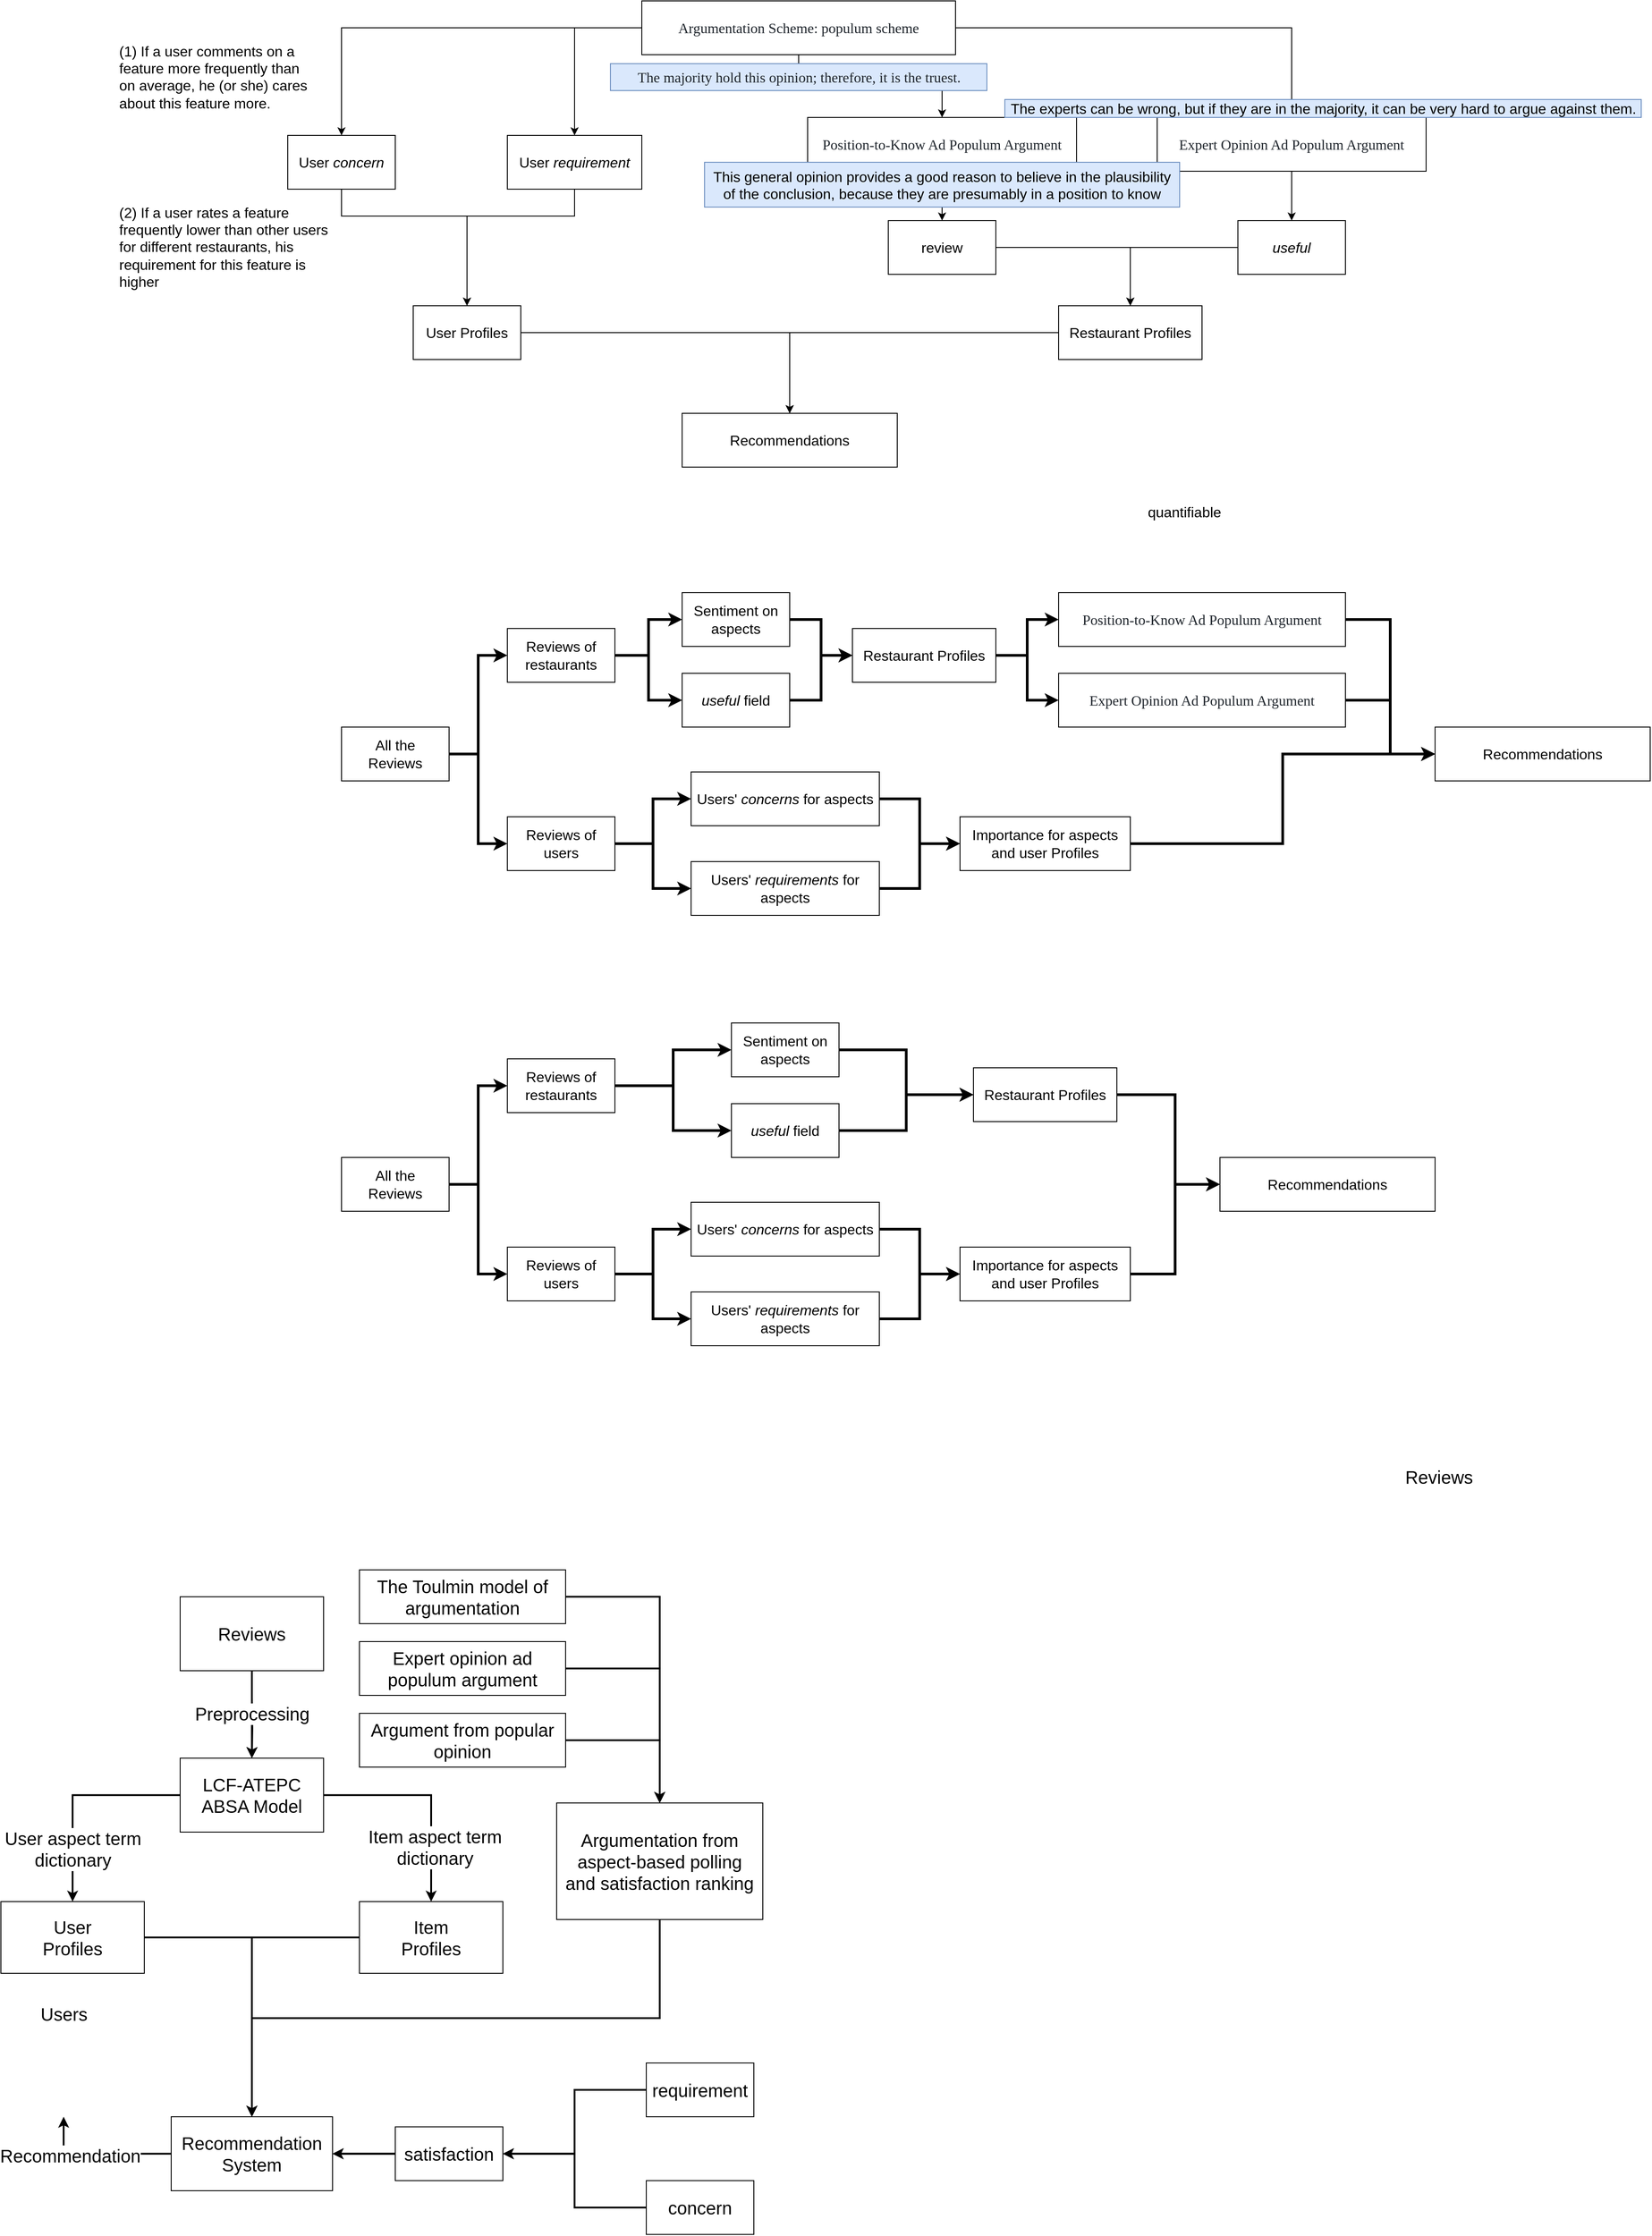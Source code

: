 <mxfile version="18.0.5" type="github">
  <diagram id="-7cnZ0lrCwhWsJX9__lo" name="Page-1">
    <mxGraphModel dx="2639" dy="949" grid="1" gridSize="10" guides="1" tooltips="1" connect="1" arrows="1" fold="1" page="1" pageScale="1" pageWidth="827" pageHeight="1169" math="0" shadow="0">
      <root>
        <mxCell id="0" />
        <mxCell id="1" parent="0" />
        <mxCell id="W4EaKwn7kspA77nLc4uK-12" style="edgeStyle=orthogonalEdgeStyle;rounded=0;orthogonalLoop=1;jettySize=auto;html=1;fontSize=16;" parent="1" source="W4EaKwn7kspA77nLc4uK-1" target="W4EaKwn7kspA77nLc4uK-11" edge="1">
          <mxGeometry relative="1" as="geometry" />
        </mxCell>
        <mxCell id="W4EaKwn7kspA77nLc4uK-1" value="&lt;font style=&quot;font-size: 16px;&quot;&gt;User Profiles&lt;/font&gt;" style="rounded=0;whiteSpace=wrap;html=1;" parent="1" vertex="1">
          <mxGeometry x="180" y="380" width="120" height="60" as="geometry" />
        </mxCell>
        <mxCell id="W4EaKwn7kspA77nLc4uK-13" style="edgeStyle=orthogonalEdgeStyle;rounded=0;orthogonalLoop=1;jettySize=auto;html=1;fontSize=16;" parent="1" source="W4EaKwn7kspA77nLc4uK-2" target="W4EaKwn7kspA77nLc4uK-11" edge="1">
          <mxGeometry relative="1" as="geometry" />
        </mxCell>
        <mxCell id="W4EaKwn7kspA77nLc4uK-2" value="&lt;font style=&quot;font-size: 16px;&quot;&gt;Restaurant Profiles&lt;/font&gt;" style="rounded=0;whiteSpace=wrap;html=1;" parent="1" vertex="1">
          <mxGeometry x="900" y="380" width="160" height="60" as="geometry" />
        </mxCell>
        <mxCell id="W4EaKwn7kspA77nLc4uK-4" value="&lt;div style=&quot;&quot;&gt;&lt;span style=&quot;background-color: initial;&quot;&gt;(1) If a user comments on a feature more frequently than on average, he (or she) cares about this feature more.&lt;/span&gt;&lt;/div&gt;" style="text;whiteSpace=wrap;html=1;fontSize=16;align=left;" parent="1" vertex="1">
          <mxGeometry x="-150" y="80" width="220" height="90" as="geometry" />
        </mxCell>
        <mxCell id="W4EaKwn7kspA77nLc4uK-6" value="&lt;div style=&quot;&quot;&gt;(2) If a user rates a feature frequently lower than other users for different restaurants, his requirement for this feature is higher&lt;br&gt;&lt;/div&gt;" style="text;whiteSpace=wrap;html=1;fontSize=16;" parent="1" vertex="1">
          <mxGeometry x="-150" y="260" width="240" height="110" as="geometry" />
        </mxCell>
        <mxCell id="W4EaKwn7kspA77nLc4uK-9" value="" style="edgeStyle=orthogonalEdgeStyle;rounded=0;orthogonalLoop=1;jettySize=auto;html=1;fontSize=16;" parent="1" source="W4EaKwn7kspA77nLc4uK-7" target="W4EaKwn7kspA77nLc4uK-1" edge="1">
          <mxGeometry relative="1" as="geometry">
            <Array as="points">
              <mxPoint x="100" y="280" />
              <mxPoint x="240" y="280" />
            </Array>
          </mxGeometry>
        </mxCell>
        <mxCell id="W4EaKwn7kspA77nLc4uK-7" value="&lt;font style=&quot;font-size: 16px;&quot;&gt;User &lt;i&gt;concern&lt;/i&gt;&lt;/font&gt;" style="rounded=0;whiteSpace=wrap;html=1;" parent="1" vertex="1">
          <mxGeometry x="40" y="190" width="120" height="60" as="geometry" />
        </mxCell>
        <mxCell id="W4EaKwn7kspA77nLc4uK-10" style="edgeStyle=orthogonalEdgeStyle;rounded=0;orthogonalLoop=1;jettySize=auto;html=1;fontSize=16;" parent="1" source="W4EaKwn7kspA77nLc4uK-8" target="W4EaKwn7kspA77nLc4uK-1" edge="1">
          <mxGeometry relative="1" as="geometry">
            <Array as="points">
              <mxPoint x="360" y="280" />
              <mxPoint x="240" y="280" />
            </Array>
          </mxGeometry>
        </mxCell>
        <mxCell id="W4EaKwn7kspA77nLc4uK-8" value="&lt;font style=&quot;font-size: 16px;&quot;&gt;User &lt;i&gt;requirement&lt;/i&gt;&lt;/font&gt;" style="rounded=0;whiteSpace=wrap;html=1;" parent="1" vertex="1">
          <mxGeometry x="285" y="190" width="150" height="60" as="geometry" />
        </mxCell>
        <mxCell id="W4EaKwn7kspA77nLc4uK-11" value="&lt;font style=&quot;font-size: 16px;&quot;&gt;Recommendations&lt;/font&gt;" style="rounded=0;whiteSpace=wrap;html=1;" parent="1" vertex="1">
          <mxGeometry x="480" y="500" width="240" height="60" as="geometry" />
        </mxCell>
        <mxCell id="W4EaKwn7kspA77nLc4uK-16" style="edgeStyle=orthogonalEdgeStyle;rounded=0;orthogonalLoop=1;jettySize=auto;html=1;fontSize=16;" parent="1" source="W4EaKwn7kspA77nLc4uK-14" target="W4EaKwn7kspA77nLc4uK-7" edge="1">
          <mxGeometry relative="1" as="geometry" />
        </mxCell>
        <mxCell id="W4EaKwn7kspA77nLc4uK-18" style="edgeStyle=orthogonalEdgeStyle;rounded=0;orthogonalLoop=1;jettySize=auto;html=1;entryX=0.5;entryY=0;entryDx=0;entryDy=0;fontSize=16;exitX=0;exitY=0.5;exitDx=0;exitDy=0;" parent="1" source="W4EaKwn7kspA77nLc4uK-14" target="W4EaKwn7kspA77nLc4uK-8" edge="1">
          <mxGeometry relative="1" as="geometry" />
        </mxCell>
        <mxCell id="W4EaKwn7kspA77nLc4uK-22" style="edgeStyle=orthogonalEdgeStyle;rounded=0;orthogonalLoop=1;jettySize=auto;html=1;fontSize=16;" parent="1" source="W4EaKwn7kspA77nLc4uK-14" target="W4EaKwn7kspA77nLc4uK-20" edge="1">
          <mxGeometry relative="1" as="geometry" />
        </mxCell>
        <mxCell id="W4EaKwn7kspA77nLc4uK-23" style="edgeStyle=orthogonalEdgeStyle;rounded=0;orthogonalLoop=1;jettySize=auto;html=1;fontSize=16;" parent="1" source="W4EaKwn7kspA77nLc4uK-14" target="W4EaKwn7kspA77nLc4uK-21" edge="1">
          <mxGeometry relative="1" as="geometry" />
        </mxCell>
        <mxCell id="W4EaKwn7kspA77nLc4uK-14" value="&lt;p style=&quot;margin: 0px; font-variant-numeric: normal; font-variant-east-asian: normal; font-stretch: normal; line-height: normal; font-family: &amp;quot;Avenir Next&amp;quot;; color: rgb(30, 36, 43); text-align: start;&quot; class=&quot;p1&quot;&gt;Argumentation Scheme:&amp;nbsp;&lt;span style=&quot;background-color: initial;&quot;&gt;populum scheme&lt;/span&gt;&lt;/p&gt;" style="whiteSpace=wrap;html=1;fontSize=16;" parent="1" vertex="1">
          <mxGeometry x="435" y="40" width="350" height="60" as="geometry" />
        </mxCell>
        <mxCell id="W4EaKwn7kspA77nLc4uK-15" value="&lt;p style=&quot;margin: 0px; font-variant-numeric: normal; font-variant-east-asian: normal; font-stretch: normal; line-height: normal; font-family: &amp;quot;Avenir Next&amp;quot;; color: rgb(30, 36, 43); text-align: start;&quot; class=&quot;p1&quot;&gt;The majority hold this opinion; therefore, it is the truest.&lt;/p&gt;" style="text;html=1;align=center;verticalAlign=middle;resizable=0;points=[];autosize=1;strokeColor=#6c8ebf;fillColor=#dae8fc;fontSize=16;" parent="1" vertex="1">
          <mxGeometry x="400" y="110" width="420" height="30" as="geometry" />
        </mxCell>
        <mxCell id="W4EaKwn7kspA77nLc4uK-28" style="edgeStyle=orthogonalEdgeStyle;rounded=0;orthogonalLoop=1;jettySize=auto;html=1;fontSize=16;" parent="1" source="W4EaKwn7kspA77nLc4uK-20" target="W4EaKwn7kspA77nLc4uK-27" edge="1">
          <mxGeometry relative="1" as="geometry" />
        </mxCell>
        <mxCell id="W4EaKwn7kspA77nLc4uK-20" value="&lt;p style=&quot;margin: 0px; font-variant-numeric: normal; font-variant-east-asian: normal; font-stretch: normal; line-height: normal; font-family: &amp;quot;Avenir Next&amp;quot;; color: rgb(30, 36, 43); text-align: start;&quot; class=&quot;p1&quot;&gt;Position-to-Know Ad Populum Argument&lt;/p&gt;" style="whiteSpace=wrap;html=1;fontSize=16;" parent="1" vertex="1">
          <mxGeometry x="620" y="170" width="300" height="60" as="geometry" />
        </mxCell>
        <mxCell id="W4EaKwn7kspA77nLc4uK-25" value="" style="edgeStyle=orthogonalEdgeStyle;rounded=0;orthogonalLoop=1;jettySize=auto;html=1;fontSize=16;" parent="1" source="W4EaKwn7kspA77nLc4uK-21" target="W4EaKwn7kspA77nLc4uK-24" edge="1">
          <mxGeometry relative="1" as="geometry" />
        </mxCell>
        <mxCell id="W4EaKwn7kspA77nLc4uK-21" value="&lt;p style=&quot;margin: 0px; font-variant-numeric: normal; font-variant-east-asian: normal; font-stretch: normal; line-height: normal; font-family: &amp;quot;Avenir Next&amp;quot;; color: rgb(30, 36, 43); text-align: start;&quot; class=&quot;p1&quot;&gt;Expert Opinion Ad Populum Argument&lt;/p&gt;" style="whiteSpace=wrap;html=1;fontSize=16;" parent="1" vertex="1">
          <mxGeometry x="1010" y="170" width="300" height="60" as="geometry" />
        </mxCell>
        <mxCell id="W4EaKwn7kspA77nLc4uK-26" style="edgeStyle=orthogonalEdgeStyle;rounded=0;orthogonalLoop=1;jettySize=auto;html=1;fontSize=16;" parent="1" source="W4EaKwn7kspA77nLc4uK-24" target="W4EaKwn7kspA77nLc4uK-2" edge="1">
          <mxGeometry relative="1" as="geometry" />
        </mxCell>
        <mxCell id="W4EaKwn7kspA77nLc4uK-24" value="&lt;i&gt;useful&lt;/i&gt;" style="whiteSpace=wrap;html=1;fontSize=16;" parent="1" vertex="1">
          <mxGeometry x="1100" y="285" width="120" height="60" as="geometry" />
        </mxCell>
        <mxCell id="W4EaKwn7kspA77nLc4uK-29" style="edgeStyle=orthogonalEdgeStyle;rounded=0;orthogonalLoop=1;jettySize=auto;html=1;fontSize=16;" parent="1" source="W4EaKwn7kspA77nLc4uK-27" target="W4EaKwn7kspA77nLc4uK-2" edge="1">
          <mxGeometry relative="1" as="geometry" />
        </mxCell>
        <mxCell id="W4EaKwn7kspA77nLc4uK-27" value="review" style="whiteSpace=wrap;html=1;fontSize=16;" parent="1" vertex="1">
          <mxGeometry x="710" y="285" width="120" height="60" as="geometry" />
        </mxCell>
        <mxCell id="W4EaKwn7kspA77nLc4uK-31" value="This general opinion provides a good reason to believe in the plausibility of the conclusion, because they are presumably in a position to know" style="text;whiteSpace=wrap;html=1;fontSize=16;fillColor=#dae8fc;strokeColor=#6c8ebf;align=center;" parent="1" vertex="1">
          <mxGeometry x="505" y="220" width="530" height="50" as="geometry" />
        </mxCell>
        <mxCell id="W4EaKwn7kspA77nLc4uK-32" value="The experts can be wrong, but if they are in the majority, it can be very hard to argue against them." style="text;html=1;align=center;verticalAlign=middle;resizable=0;points=[];autosize=1;strokeColor=#6c8ebf;fillColor=#dae8fc;fontSize=16;" parent="1" vertex="1">
          <mxGeometry x="840" y="150" width="710" height="20" as="geometry" />
        </mxCell>
        <mxCell id="W4EaKwn7kspA77nLc4uK-44" style="edgeStyle=orthogonalEdgeStyle;rounded=0;orthogonalLoop=1;jettySize=auto;html=1;entryX=0;entryY=0.5;entryDx=0;entryDy=0;fontSize=16;strokeWidth=3;" parent="1" source="W4EaKwn7kspA77nLc4uK-41" target="W4EaKwn7kspA77nLc4uK-43" edge="1">
          <mxGeometry relative="1" as="geometry" />
        </mxCell>
        <mxCell id="W4EaKwn7kspA77nLc4uK-45" style="edgeStyle=orthogonalEdgeStyle;rounded=0;orthogonalLoop=1;jettySize=auto;html=1;entryX=0;entryY=0.5;entryDx=0;entryDy=0;fontSize=16;strokeWidth=3;" parent="1" source="W4EaKwn7kspA77nLc4uK-41" target="W4EaKwn7kspA77nLc4uK-42" edge="1">
          <mxGeometry relative="1" as="geometry" />
        </mxCell>
        <mxCell id="W4EaKwn7kspA77nLc4uK-41" value="All the&lt;br&gt;Reviews" style="whiteSpace=wrap;html=1;fontSize=16;" parent="1" vertex="1">
          <mxGeometry x="100" y="850" width="120" height="60" as="geometry" />
        </mxCell>
        <mxCell id="W4EaKwn7kspA77nLc4uK-48" style="edgeStyle=orthogonalEdgeStyle;rounded=0;orthogonalLoop=1;jettySize=auto;html=1;entryX=0;entryY=0.5;entryDx=0;entryDy=0;fontSize=16;strokeWidth=3;" parent="1" source="W4EaKwn7kspA77nLc4uK-42" target="W4EaKwn7kspA77nLc4uK-46" edge="1">
          <mxGeometry relative="1" as="geometry" />
        </mxCell>
        <mxCell id="W4EaKwn7kspA77nLc4uK-49" style="edgeStyle=orthogonalEdgeStyle;rounded=0;orthogonalLoop=1;jettySize=auto;html=1;entryX=0;entryY=0.5;entryDx=0;entryDy=0;fontSize=16;strokeWidth=3;" parent="1" source="W4EaKwn7kspA77nLc4uK-42" target="W4EaKwn7kspA77nLc4uK-47" edge="1">
          <mxGeometry relative="1" as="geometry" />
        </mxCell>
        <mxCell id="W4EaKwn7kspA77nLc4uK-42" value="Reviews of users" style="whiteSpace=wrap;html=1;fontSize=16;" parent="1" vertex="1">
          <mxGeometry x="285" y="950" width="120" height="60" as="geometry" />
        </mxCell>
        <mxCell id="W4EaKwn7kspA77nLc4uK-55" style="edgeStyle=orthogonalEdgeStyle;rounded=0;orthogonalLoop=1;jettySize=auto;html=1;entryX=0;entryY=0.5;entryDx=0;entryDy=0;fontSize=16;strokeWidth=3;" parent="1" source="W4EaKwn7kspA77nLc4uK-43" target="W4EaKwn7kspA77nLc4uK-53" edge="1">
          <mxGeometry relative="1" as="geometry" />
        </mxCell>
        <mxCell id="W4EaKwn7kspA77nLc4uK-56" style="edgeStyle=orthogonalEdgeStyle;rounded=0;orthogonalLoop=1;jettySize=auto;html=1;entryX=0;entryY=0.5;entryDx=0;entryDy=0;fontSize=16;strokeWidth=3;" parent="1" source="W4EaKwn7kspA77nLc4uK-43" target="W4EaKwn7kspA77nLc4uK-54" edge="1">
          <mxGeometry relative="1" as="geometry" />
        </mxCell>
        <mxCell id="W4EaKwn7kspA77nLc4uK-43" value="Reviews of restaurants" style="whiteSpace=wrap;html=1;fontSize=16;" parent="1" vertex="1">
          <mxGeometry x="285" y="740" width="120" height="60" as="geometry" />
        </mxCell>
        <mxCell id="W4EaKwn7kspA77nLc4uK-51" style="edgeStyle=orthogonalEdgeStyle;rounded=0;orthogonalLoop=1;jettySize=auto;html=1;entryX=0;entryY=0.5;entryDx=0;entryDy=0;fontSize=16;strokeWidth=3;" parent="1" source="W4EaKwn7kspA77nLc4uK-46" target="W4EaKwn7kspA77nLc4uK-50" edge="1">
          <mxGeometry relative="1" as="geometry" />
        </mxCell>
        <mxCell id="W4EaKwn7kspA77nLc4uK-46" value="Users&#39; &lt;i&gt;concerns&lt;/i&gt; for aspects" style="whiteSpace=wrap;html=1;fontSize=16;" parent="1" vertex="1">
          <mxGeometry x="490" y="900" width="210" height="60" as="geometry" />
        </mxCell>
        <mxCell id="W4EaKwn7kspA77nLc4uK-52" style="edgeStyle=orthogonalEdgeStyle;rounded=0;orthogonalLoop=1;jettySize=auto;html=1;entryX=0;entryY=0.5;entryDx=0;entryDy=0;fontSize=16;strokeWidth=3;" parent="1" source="W4EaKwn7kspA77nLc4uK-47" target="W4EaKwn7kspA77nLc4uK-50" edge="1">
          <mxGeometry relative="1" as="geometry" />
        </mxCell>
        <mxCell id="W4EaKwn7kspA77nLc4uK-47" value="Users&#39; &lt;i&gt;requirements&lt;/i&gt; for aspects" style="whiteSpace=wrap;html=1;fontSize=16;" parent="1" vertex="1">
          <mxGeometry x="490" y="1000" width="210" height="60" as="geometry" />
        </mxCell>
        <mxCell id="W4EaKwn7kspA77nLc4uK-68" style="edgeStyle=orthogonalEdgeStyle;rounded=0;orthogonalLoop=1;jettySize=auto;html=1;entryX=0;entryY=0.5;entryDx=0;entryDy=0;fontSize=16;strokeWidth=3;" parent="1" source="W4EaKwn7kspA77nLc4uK-50" target="W4EaKwn7kspA77nLc4uK-67" edge="1">
          <mxGeometry relative="1" as="geometry" />
        </mxCell>
        <mxCell id="W4EaKwn7kspA77nLc4uK-50" value="&lt;font style=&quot;font-size: 16px;&quot;&gt;Importance for aspects and user Profiles&lt;/font&gt;" style="rounded=0;whiteSpace=wrap;html=1;" parent="1" vertex="1">
          <mxGeometry x="790" y="950" width="190" height="60" as="geometry" />
        </mxCell>
        <mxCell id="W4EaKwn7kspA77nLc4uK-63" style="edgeStyle=orthogonalEdgeStyle;rounded=0;orthogonalLoop=1;jettySize=auto;html=1;entryX=0;entryY=0.5;entryDx=0;entryDy=0;fontSize=16;strokeWidth=3;" parent="1" source="W4EaKwn7kspA77nLc4uK-53" target="W4EaKwn7kspA77nLc4uK-62" edge="1">
          <mxGeometry relative="1" as="geometry" />
        </mxCell>
        <mxCell id="W4EaKwn7kspA77nLc4uK-53" value="Sentiment on aspects" style="whiteSpace=wrap;html=1;fontSize=16;" parent="1" vertex="1">
          <mxGeometry x="480" y="700" width="120" height="60" as="geometry" />
        </mxCell>
        <mxCell id="W4EaKwn7kspA77nLc4uK-64" style="edgeStyle=orthogonalEdgeStyle;rounded=0;orthogonalLoop=1;jettySize=auto;html=1;entryX=0;entryY=0.5;entryDx=0;entryDy=0;fontSize=16;strokeWidth=3;" parent="1" source="W4EaKwn7kspA77nLc4uK-54" target="W4EaKwn7kspA77nLc4uK-62" edge="1">
          <mxGeometry relative="1" as="geometry" />
        </mxCell>
        <mxCell id="W4EaKwn7kspA77nLc4uK-54" value="&lt;i&gt;useful &lt;/i&gt;field" style="whiteSpace=wrap;html=1;fontSize=16;" parent="1" vertex="1">
          <mxGeometry x="480" y="790" width="120" height="60" as="geometry" />
        </mxCell>
        <mxCell id="W4EaKwn7kspA77nLc4uK-70" style="edgeStyle=orthogonalEdgeStyle;rounded=0;orthogonalLoop=1;jettySize=auto;html=1;entryX=0;entryY=0.5;entryDx=0;entryDy=0;fontSize=16;strokeWidth=3;" parent="1" source="W4EaKwn7kspA77nLc4uK-57" target="W4EaKwn7kspA77nLc4uK-67" edge="1">
          <mxGeometry relative="1" as="geometry" />
        </mxCell>
        <mxCell id="W4EaKwn7kspA77nLc4uK-57" value="&lt;p style=&quot;margin: 0px; font-variant-numeric: normal; font-variant-east-asian: normal; font-stretch: normal; line-height: normal; font-family: &amp;quot;Avenir Next&amp;quot;; color: rgb(30, 36, 43); text-align: start;&quot; class=&quot;p1&quot;&gt;Position-to-Know Ad Populum Argument&lt;/p&gt;" style="whiteSpace=wrap;html=1;fontSize=16;" parent="1" vertex="1">
          <mxGeometry x="900" y="700" width="320" height="60" as="geometry" />
        </mxCell>
        <mxCell id="W4EaKwn7kspA77nLc4uK-69" style="edgeStyle=orthogonalEdgeStyle;rounded=0;orthogonalLoop=1;jettySize=auto;html=1;entryX=0;entryY=0.5;entryDx=0;entryDy=0;fontSize=16;strokeWidth=3;" parent="1" source="W4EaKwn7kspA77nLc4uK-59" target="W4EaKwn7kspA77nLc4uK-67" edge="1">
          <mxGeometry relative="1" as="geometry" />
        </mxCell>
        <mxCell id="W4EaKwn7kspA77nLc4uK-59" value="&lt;p style=&quot;margin: 0px; font-variant-numeric: normal; font-variant-east-asian: normal; font-stretch: normal; line-height: normal; font-family: &amp;quot;Avenir Next&amp;quot;; color: rgb(30, 36, 43); text-align: start;&quot; class=&quot;p1&quot;&gt;Expert Opinion Ad Populum Argument&lt;/p&gt;" style="whiteSpace=wrap;html=1;fontSize=16;" parent="1" vertex="1">
          <mxGeometry x="900" y="790" width="320" height="60" as="geometry" />
        </mxCell>
        <mxCell id="W4EaKwn7kspA77nLc4uK-65" style="edgeStyle=orthogonalEdgeStyle;rounded=0;orthogonalLoop=1;jettySize=auto;html=1;entryX=0;entryY=0.5;entryDx=0;entryDy=0;fontSize=16;strokeWidth=3;" parent="1" source="W4EaKwn7kspA77nLc4uK-62" target="W4EaKwn7kspA77nLc4uK-57" edge="1">
          <mxGeometry relative="1" as="geometry" />
        </mxCell>
        <mxCell id="W4EaKwn7kspA77nLc4uK-66" style="edgeStyle=orthogonalEdgeStyle;rounded=0;orthogonalLoop=1;jettySize=auto;html=1;entryX=0;entryY=0.5;entryDx=0;entryDy=0;fontSize=16;strokeWidth=3;" parent="1" source="W4EaKwn7kspA77nLc4uK-62" target="W4EaKwn7kspA77nLc4uK-59" edge="1">
          <mxGeometry relative="1" as="geometry" />
        </mxCell>
        <mxCell id="W4EaKwn7kspA77nLc4uK-62" value="&lt;font style=&quot;font-size: 16px;&quot;&gt;Restaurant Profiles&lt;/font&gt;" style="rounded=0;whiteSpace=wrap;html=1;" parent="1" vertex="1">
          <mxGeometry x="670" y="740" width="160" height="60" as="geometry" />
        </mxCell>
        <mxCell id="W4EaKwn7kspA77nLc4uK-67" value="&lt;font style=&quot;font-size: 16px;&quot;&gt;Recommendations&lt;/font&gt;" style="rounded=0;whiteSpace=wrap;html=1;" parent="1" vertex="1">
          <mxGeometry x="1320" y="850" width="240" height="60" as="geometry" />
        </mxCell>
        <mxCell id="W4EaKwn7kspA77nLc4uK-71" style="edgeStyle=orthogonalEdgeStyle;rounded=0;orthogonalLoop=1;jettySize=auto;html=1;entryX=0;entryY=0.5;entryDx=0;entryDy=0;fontSize=16;strokeWidth=3;" parent="1" source="W4EaKwn7kspA77nLc4uK-73" target="W4EaKwn7kspA77nLc4uK-79" edge="1">
          <mxGeometry relative="1" as="geometry" />
        </mxCell>
        <mxCell id="W4EaKwn7kspA77nLc4uK-72" style="edgeStyle=orthogonalEdgeStyle;rounded=0;orthogonalLoop=1;jettySize=auto;html=1;entryX=0;entryY=0.5;entryDx=0;entryDy=0;fontSize=16;strokeWidth=3;" parent="1" source="W4EaKwn7kspA77nLc4uK-73" target="W4EaKwn7kspA77nLc4uK-76" edge="1">
          <mxGeometry relative="1" as="geometry" />
        </mxCell>
        <mxCell id="W4EaKwn7kspA77nLc4uK-73" value="All the&lt;br&gt;Reviews" style="whiteSpace=wrap;html=1;fontSize=16;" parent="1" vertex="1">
          <mxGeometry x="100" y="1330" width="120" height="60" as="geometry" />
        </mxCell>
        <mxCell id="W4EaKwn7kspA77nLc4uK-74" style="edgeStyle=orthogonalEdgeStyle;rounded=0;orthogonalLoop=1;jettySize=auto;html=1;entryX=0;entryY=0.5;entryDx=0;entryDy=0;fontSize=16;strokeWidth=3;" parent="1" source="W4EaKwn7kspA77nLc4uK-76" target="W4EaKwn7kspA77nLc4uK-81" edge="1">
          <mxGeometry relative="1" as="geometry" />
        </mxCell>
        <mxCell id="W4EaKwn7kspA77nLc4uK-75" style="edgeStyle=orthogonalEdgeStyle;rounded=0;orthogonalLoop=1;jettySize=auto;html=1;entryX=0;entryY=0.5;entryDx=0;entryDy=0;fontSize=16;strokeWidth=3;" parent="1" source="W4EaKwn7kspA77nLc4uK-76" target="W4EaKwn7kspA77nLc4uK-83" edge="1">
          <mxGeometry relative="1" as="geometry" />
        </mxCell>
        <mxCell id="W4EaKwn7kspA77nLc4uK-76" value="Reviews of users" style="whiteSpace=wrap;html=1;fontSize=16;" parent="1" vertex="1">
          <mxGeometry x="285" y="1430" width="120" height="60" as="geometry" />
        </mxCell>
        <mxCell id="W4EaKwn7kspA77nLc4uK-77" style="edgeStyle=orthogonalEdgeStyle;rounded=0;orthogonalLoop=1;jettySize=auto;html=1;entryX=0;entryY=0.5;entryDx=0;entryDy=0;fontSize=16;strokeWidth=3;" parent="1" source="W4EaKwn7kspA77nLc4uK-79" target="W4EaKwn7kspA77nLc4uK-87" edge="1">
          <mxGeometry relative="1" as="geometry" />
        </mxCell>
        <mxCell id="W4EaKwn7kspA77nLc4uK-78" style="edgeStyle=orthogonalEdgeStyle;rounded=0;orthogonalLoop=1;jettySize=auto;html=1;entryX=0;entryY=0.5;entryDx=0;entryDy=0;fontSize=16;strokeWidth=3;" parent="1" source="W4EaKwn7kspA77nLc4uK-79" target="W4EaKwn7kspA77nLc4uK-89" edge="1">
          <mxGeometry relative="1" as="geometry" />
        </mxCell>
        <mxCell id="W4EaKwn7kspA77nLc4uK-79" value="Reviews of restaurants" style="whiteSpace=wrap;html=1;fontSize=16;" parent="1" vertex="1">
          <mxGeometry x="285" y="1220" width="120" height="60" as="geometry" />
        </mxCell>
        <mxCell id="W4EaKwn7kspA77nLc4uK-80" style="edgeStyle=orthogonalEdgeStyle;rounded=0;orthogonalLoop=1;jettySize=auto;html=1;entryX=0;entryY=0.5;entryDx=0;entryDy=0;fontSize=16;strokeWidth=3;" parent="1" source="W4EaKwn7kspA77nLc4uK-81" target="W4EaKwn7kspA77nLc4uK-85" edge="1">
          <mxGeometry relative="1" as="geometry" />
        </mxCell>
        <mxCell id="W4EaKwn7kspA77nLc4uK-81" value="Users&#39; &lt;i&gt;concerns&lt;/i&gt; for aspects" style="whiteSpace=wrap;html=1;fontSize=16;" parent="1" vertex="1">
          <mxGeometry x="490" y="1380" width="210" height="60" as="geometry" />
        </mxCell>
        <mxCell id="W4EaKwn7kspA77nLc4uK-82" style="edgeStyle=orthogonalEdgeStyle;rounded=0;orthogonalLoop=1;jettySize=auto;html=1;entryX=0;entryY=0.5;entryDx=0;entryDy=0;fontSize=16;strokeWidth=3;" parent="1" source="W4EaKwn7kspA77nLc4uK-83" target="W4EaKwn7kspA77nLc4uK-85" edge="1">
          <mxGeometry relative="1" as="geometry" />
        </mxCell>
        <mxCell id="W4EaKwn7kspA77nLc4uK-83" value="Users&#39; &lt;i&gt;requirements&lt;/i&gt; for aspects" style="whiteSpace=wrap;html=1;fontSize=16;" parent="1" vertex="1">
          <mxGeometry x="490" y="1480" width="210" height="60" as="geometry" />
        </mxCell>
        <mxCell id="W4EaKwn7kspA77nLc4uK-84" style="edgeStyle=orthogonalEdgeStyle;rounded=0;orthogonalLoop=1;jettySize=auto;html=1;entryX=0;entryY=0.5;entryDx=0;entryDy=0;fontSize=16;strokeWidth=3;" parent="1" source="W4EaKwn7kspA77nLc4uK-85" target="W4EaKwn7kspA77nLc4uK-97" edge="1">
          <mxGeometry relative="1" as="geometry" />
        </mxCell>
        <mxCell id="W4EaKwn7kspA77nLc4uK-85" value="&lt;font style=&quot;font-size: 16px;&quot;&gt;Importance for aspects and user Profiles&lt;/font&gt;" style="rounded=0;whiteSpace=wrap;html=1;" parent="1" vertex="1">
          <mxGeometry x="790" y="1430" width="190" height="60" as="geometry" />
        </mxCell>
        <mxCell id="W4EaKwn7kspA77nLc4uK-86" style="edgeStyle=orthogonalEdgeStyle;rounded=0;orthogonalLoop=1;jettySize=auto;html=1;entryX=0;entryY=0.5;entryDx=0;entryDy=0;fontSize=16;strokeWidth=3;" parent="1" source="W4EaKwn7kspA77nLc4uK-87" target="W4EaKwn7kspA77nLc4uK-96" edge="1">
          <mxGeometry relative="1" as="geometry" />
        </mxCell>
        <mxCell id="W4EaKwn7kspA77nLc4uK-87" value="Sentiment on aspects" style="whiteSpace=wrap;html=1;fontSize=16;" parent="1" vertex="1">
          <mxGeometry x="535" y="1180" width="120" height="60" as="geometry" />
        </mxCell>
        <mxCell id="W4EaKwn7kspA77nLc4uK-88" style="edgeStyle=orthogonalEdgeStyle;rounded=0;orthogonalLoop=1;jettySize=auto;html=1;entryX=0;entryY=0.5;entryDx=0;entryDy=0;fontSize=16;strokeWidth=3;" parent="1" source="W4EaKwn7kspA77nLc4uK-89" target="W4EaKwn7kspA77nLc4uK-96" edge="1">
          <mxGeometry relative="1" as="geometry" />
        </mxCell>
        <mxCell id="W4EaKwn7kspA77nLc4uK-89" value="&lt;i&gt;useful &lt;/i&gt;field" style="whiteSpace=wrap;html=1;fontSize=16;" parent="1" vertex="1">
          <mxGeometry x="535" y="1270" width="120" height="60" as="geometry" />
        </mxCell>
        <mxCell id="W4EaKwn7kspA77nLc4uK-98" style="edgeStyle=orthogonalEdgeStyle;rounded=0;orthogonalLoop=1;jettySize=auto;html=1;entryX=0;entryY=0.5;entryDx=0;entryDy=0;fontSize=16;strokeWidth=3;" parent="1" source="W4EaKwn7kspA77nLc4uK-96" target="W4EaKwn7kspA77nLc4uK-97" edge="1">
          <mxGeometry relative="1" as="geometry">
            <Array as="points">
              <mxPoint x="1030" y="1260" />
              <mxPoint x="1030" y="1360" />
            </Array>
          </mxGeometry>
        </mxCell>
        <mxCell id="W4EaKwn7kspA77nLc4uK-96" value="&lt;font style=&quot;font-size: 16px;&quot;&gt;Restaurant Profiles&lt;/font&gt;" style="rounded=0;whiteSpace=wrap;html=1;" parent="1" vertex="1">
          <mxGeometry x="805" y="1230" width="160" height="60" as="geometry" />
        </mxCell>
        <mxCell id="W4EaKwn7kspA77nLc4uK-97" value="&lt;font style=&quot;font-size: 16px;&quot;&gt;Recommendations&lt;/font&gt;" style="rounded=0;whiteSpace=wrap;html=1;" parent="1" vertex="1">
          <mxGeometry x="1080" y="1330" width="240" height="60" as="geometry" />
        </mxCell>
        <mxCell id="W4EaKwn7kspA77nLc4uK-99" value="quantifiable" style="text;html=1;align=center;verticalAlign=middle;resizable=0;points=[];autosize=1;strokeColor=none;fillColor=none;fontSize=16;" parent="1" vertex="1">
          <mxGeometry x="990" y="600" width="100" height="20" as="geometry" />
        </mxCell>
        <mxCell id="o4SnP-8lOdjN38-xpbuC-2" value="Users" style="shape=image;html=1;verticalAlign=bottom;verticalLabelPosition=top;labelBackgroundColor=#ffffff;imageAspect=0;aspect=fixed;image=https://cdn2.iconfinder.com/data/icons/font-awesome/1792/user-128.png;fontSize=20;labelPosition=center;align=center;" vertex="1" parent="1">
          <mxGeometry x="-260" y="2300" width="100" height="100" as="geometry" />
        </mxCell>
        <mxCell id="o4SnP-8lOdjN38-xpbuC-5" value="Reviews" style="shape=image;html=1;verticalAlign=top;verticalLabelPosition=bottom;labelBackgroundColor=#ffffff;imageAspect=0;aspect=fixed;image=https://cdn3.iconfinder.com/data/icons/marketing-outline-13/64/Review-128.png;fontSize=20;" vertex="1" parent="1">
          <mxGeometry x="1260" y="1540" width="128" height="128" as="geometry" />
        </mxCell>
        <mxCell id="o4SnP-8lOdjN38-xpbuC-30" value="" style="edgeStyle=orthogonalEdgeStyle;rounded=0;orthogonalLoop=1;jettySize=auto;html=1;fontSize=20;strokeWidth=2;" edge="1" parent="1" target="o4SnP-8lOdjN38-xpbuC-26">
          <mxGeometry relative="1" as="geometry">
            <mxPoint y="1932.5" as="sourcePoint" />
          </mxGeometry>
        </mxCell>
        <mxCell id="o4SnP-8lOdjN38-xpbuC-36" style="edgeStyle=orthogonalEdgeStyle;rounded=0;orthogonalLoop=1;jettySize=auto;html=1;fontSize=20;strokeWidth=2;" edge="1" parent="1" source="o4SnP-8lOdjN38-xpbuC-23" target="o4SnP-8lOdjN38-xpbuC-33">
          <mxGeometry relative="1" as="geometry" />
        </mxCell>
        <mxCell id="o4SnP-8lOdjN38-xpbuC-23" value="Item&lt;br&gt;Profiles" style="whiteSpace=wrap;html=1;fontSize=20;" vertex="1" parent="1">
          <mxGeometry x="120" y="2160" width="160" height="80" as="geometry" />
        </mxCell>
        <mxCell id="o4SnP-8lOdjN38-xpbuC-35" style="edgeStyle=orthogonalEdgeStyle;rounded=0;orthogonalLoop=1;jettySize=auto;html=1;fontSize=20;strokeWidth=2;" edge="1" parent="1" source="o4SnP-8lOdjN38-xpbuC-24" target="o4SnP-8lOdjN38-xpbuC-33">
          <mxGeometry relative="1" as="geometry" />
        </mxCell>
        <mxCell id="o4SnP-8lOdjN38-xpbuC-24" value="User&lt;br&gt;Profiles" style="whiteSpace=wrap;html=1;fontSize=20;" vertex="1" parent="1">
          <mxGeometry x="-280" y="2160" width="160" height="80" as="geometry" />
        </mxCell>
        <mxCell id="o4SnP-8lOdjN38-xpbuC-31" style="edgeStyle=orthogonalEdgeStyle;rounded=0;orthogonalLoop=1;jettySize=auto;html=1;fontSize=20;strokeWidth=2;" edge="1" parent="1" source="o4SnP-8lOdjN38-xpbuC-26" target="o4SnP-8lOdjN38-xpbuC-23">
          <mxGeometry relative="1" as="geometry" />
        </mxCell>
        <mxCell id="o4SnP-8lOdjN38-xpbuC-46" value="Item aspect term&lt;br&gt;dictionary" style="edgeLabel;html=1;align=center;verticalAlign=middle;resizable=0;points=[];fontSize=20;" vertex="1" connectable="0" parent="o4SnP-8lOdjN38-xpbuC-31">
          <mxGeometry x="0.489" y="4" relative="1" as="geometry">
            <mxPoint as="offset" />
          </mxGeometry>
        </mxCell>
        <mxCell id="o4SnP-8lOdjN38-xpbuC-32" style="edgeStyle=orthogonalEdgeStyle;rounded=0;orthogonalLoop=1;jettySize=auto;html=1;entryX=0.5;entryY=0;entryDx=0;entryDy=0;fontSize=20;strokeWidth=2;" edge="1" parent="1" source="o4SnP-8lOdjN38-xpbuC-26" target="o4SnP-8lOdjN38-xpbuC-24">
          <mxGeometry relative="1" as="geometry" />
        </mxCell>
        <mxCell id="o4SnP-8lOdjN38-xpbuC-45" value="User aspect term&lt;br&gt;dictionary" style="edgeLabel;html=1;align=center;verticalAlign=middle;resizable=0;points=[];fontSize=20;" vertex="1" connectable="0" parent="o4SnP-8lOdjN38-xpbuC-32">
          <mxGeometry x="0.21" y="-1" relative="1" as="geometry">
            <mxPoint x="1" y="35" as="offset" />
          </mxGeometry>
        </mxCell>
        <mxCell id="o4SnP-8lOdjN38-xpbuC-26" value="LCF-ATEPC&lt;br&gt;ABSA Model" style="whiteSpace=wrap;html=1;fontSize=20;" vertex="1" parent="1">
          <mxGeometry x="-80" y="2000" width="160" height="82.5" as="geometry" />
        </mxCell>
        <mxCell id="o4SnP-8lOdjN38-xpbuC-43" value="" style="edgeStyle=orthogonalEdgeStyle;rounded=0;orthogonalLoop=1;jettySize=auto;html=1;fontSize=20;strokeWidth=2;" edge="1" parent="1" source="o4SnP-8lOdjN38-xpbuC-28" target="o4SnP-8lOdjN38-xpbuC-26">
          <mxGeometry relative="1" as="geometry" />
        </mxCell>
        <mxCell id="o4SnP-8lOdjN38-xpbuC-44" value="Preprocessing" style="edgeLabel;html=1;align=center;verticalAlign=middle;resizable=0;points=[];fontSize=20;" vertex="1" connectable="0" parent="o4SnP-8lOdjN38-xpbuC-43">
          <mxGeometry x="-0.23" y="1" relative="1" as="geometry">
            <mxPoint x="-1" y="10" as="offset" />
          </mxGeometry>
        </mxCell>
        <mxCell id="o4SnP-8lOdjN38-xpbuC-28" value="Reviews" style="whiteSpace=wrap;html=1;fontSize=20;" vertex="1" parent="1">
          <mxGeometry x="-80" y="1820" width="160" height="82.5" as="geometry" />
        </mxCell>
        <mxCell id="o4SnP-8lOdjN38-xpbuC-39" style="edgeStyle=orthogonalEdgeStyle;rounded=0;orthogonalLoop=1;jettySize=auto;html=1;entryX=0.5;entryY=1;entryDx=0;entryDy=0;fontSize=20;strokeWidth=2;" edge="1" parent="1" source="o4SnP-8lOdjN38-xpbuC-33" target="o4SnP-8lOdjN38-xpbuC-2">
          <mxGeometry relative="1" as="geometry" />
        </mxCell>
        <mxCell id="o4SnP-8lOdjN38-xpbuC-40" value="Recommendation" style="edgeLabel;html=1;align=center;verticalAlign=middle;resizable=0;points=[];fontSize=20;" vertex="1" connectable="0" parent="o4SnP-8lOdjN38-xpbuC-39">
          <mxGeometry x="0.402" y="1" relative="1" as="geometry">
            <mxPoint as="offset" />
          </mxGeometry>
        </mxCell>
        <mxCell id="o4SnP-8lOdjN38-xpbuC-33" value="Recommendation System" style="whiteSpace=wrap;html=1;fontSize=20;" vertex="1" parent="1">
          <mxGeometry x="-90" y="2400" width="180" height="82.5" as="geometry" />
        </mxCell>
        <mxCell id="o4SnP-8lOdjN38-xpbuC-68" style="edgeStyle=orthogonalEdgeStyle;rounded=0;orthogonalLoop=1;jettySize=auto;html=1;entryX=0.5;entryY=0;entryDx=0;entryDy=0;fontSize=20;strokeWidth=2;exitX=0.5;exitY=1;exitDx=0;exitDy=0;" edge="1" parent="1" source="o4SnP-8lOdjN38-xpbuC-37" target="o4SnP-8lOdjN38-xpbuC-33">
          <mxGeometry relative="1" as="geometry" />
        </mxCell>
        <mxCell id="o4SnP-8lOdjN38-xpbuC-37" value="Argumentation from aspect-based polling and satisfaction ranking" style="whiteSpace=wrap;html=1;fontSize=20;spacing=5;" vertex="1" parent="1">
          <mxGeometry x="340" y="2050" width="230" height="130" as="geometry" />
        </mxCell>
        <mxCell id="o4SnP-8lOdjN38-xpbuC-71" style="edgeStyle=orthogonalEdgeStyle;rounded=0;orthogonalLoop=1;jettySize=auto;html=1;entryX=0.5;entryY=0;entryDx=0;entryDy=0;fontSize=20;strokeWidth=2;exitX=1;exitY=0.5;exitDx=0;exitDy=0;" edge="1" parent="1" source="o4SnP-8lOdjN38-xpbuC-50" target="o4SnP-8lOdjN38-xpbuC-37">
          <mxGeometry relative="1" as="geometry" />
        </mxCell>
        <mxCell id="o4SnP-8lOdjN38-xpbuC-50" value="The Toulmin model of argumentation" style="whiteSpace=wrap;html=1;fontSize=20;" vertex="1" parent="1">
          <mxGeometry x="120" y="1790" width="230" height="60" as="geometry" />
        </mxCell>
        <mxCell id="o4SnP-8lOdjN38-xpbuC-69" style="edgeStyle=orthogonalEdgeStyle;rounded=0;orthogonalLoop=1;jettySize=auto;html=1;fontSize=20;strokeWidth=2;exitX=1;exitY=0.5;exitDx=0;exitDy=0;" edge="1" parent="1" source="o4SnP-8lOdjN38-xpbuC-51" target="o4SnP-8lOdjN38-xpbuC-37">
          <mxGeometry relative="1" as="geometry" />
        </mxCell>
        <mxCell id="o4SnP-8lOdjN38-xpbuC-51" value="Argument from popular opinion" style="whiteSpace=wrap;html=1;fontSize=20;" vertex="1" parent="1">
          <mxGeometry x="120" y="1950" width="230" height="60" as="geometry" />
        </mxCell>
        <mxCell id="o4SnP-8lOdjN38-xpbuC-70" style="edgeStyle=orthogonalEdgeStyle;rounded=0;orthogonalLoop=1;jettySize=auto;html=1;fontSize=20;strokeWidth=2;exitX=1;exitY=0.5;exitDx=0;exitDy=0;" edge="1" parent="1" source="o4SnP-8lOdjN38-xpbuC-52" target="o4SnP-8lOdjN38-xpbuC-37">
          <mxGeometry relative="1" as="geometry" />
        </mxCell>
        <mxCell id="o4SnP-8lOdjN38-xpbuC-52" value="Expert opinion ad populum argument" style="whiteSpace=wrap;html=1;fontSize=20;" vertex="1" parent="1">
          <mxGeometry x="120" y="1870" width="230" height="60" as="geometry" />
        </mxCell>
        <mxCell id="o4SnP-8lOdjN38-xpbuC-57" style="edgeStyle=orthogonalEdgeStyle;rounded=0;orthogonalLoop=1;jettySize=auto;html=1;entryX=1;entryY=0.5;entryDx=0;entryDy=0;fontSize=20;strokeWidth=2;" edge="1" parent="1" source="o4SnP-8lOdjN38-xpbuC-53" target="o4SnP-8lOdjN38-xpbuC-55">
          <mxGeometry relative="1" as="geometry" />
        </mxCell>
        <mxCell id="o4SnP-8lOdjN38-xpbuC-53" value="concern" style="whiteSpace=wrap;html=1;fontSize=20;" vertex="1" parent="1">
          <mxGeometry x="440" y="2471.25" width="120" height="60" as="geometry" />
        </mxCell>
        <mxCell id="o4SnP-8lOdjN38-xpbuC-56" style="edgeStyle=orthogonalEdgeStyle;rounded=0;orthogonalLoop=1;jettySize=auto;html=1;entryX=1;entryY=0.5;entryDx=0;entryDy=0;fontSize=20;strokeWidth=2;" edge="1" parent="1" source="o4SnP-8lOdjN38-xpbuC-54" target="o4SnP-8lOdjN38-xpbuC-55">
          <mxGeometry relative="1" as="geometry" />
        </mxCell>
        <mxCell id="o4SnP-8lOdjN38-xpbuC-54" value="requirement" style="whiteSpace=wrap;html=1;fontSize=20;" vertex="1" parent="1">
          <mxGeometry x="440" y="2340" width="120" height="60" as="geometry" />
        </mxCell>
        <mxCell id="o4SnP-8lOdjN38-xpbuC-58" style="edgeStyle=orthogonalEdgeStyle;rounded=0;orthogonalLoop=1;jettySize=auto;html=1;entryX=1;entryY=0.5;entryDx=0;entryDy=0;fontSize=20;strokeWidth=2;" edge="1" parent="1" source="o4SnP-8lOdjN38-xpbuC-55" target="o4SnP-8lOdjN38-xpbuC-33">
          <mxGeometry relative="1" as="geometry" />
        </mxCell>
        <mxCell id="o4SnP-8lOdjN38-xpbuC-72" value="" style="edgeStyle=orthogonalEdgeStyle;rounded=0;orthogonalLoop=1;jettySize=auto;html=1;fontSize=20;strokeWidth=2;" edge="1" parent="1" source="o4SnP-8lOdjN38-xpbuC-55" target="o4SnP-8lOdjN38-xpbuC-33">
          <mxGeometry relative="1" as="geometry" />
        </mxCell>
        <mxCell id="o4SnP-8lOdjN38-xpbuC-55" value="satisfaction" style="whiteSpace=wrap;html=1;fontSize=20;" vertex="1" parent="1">
          <mxGeometry x="160" y="2411.25" width="120" height="60" as="geometry" />
        </mxCell>
      </root>
    </mxGraphModel>
  </diagram>
</mxfile>
